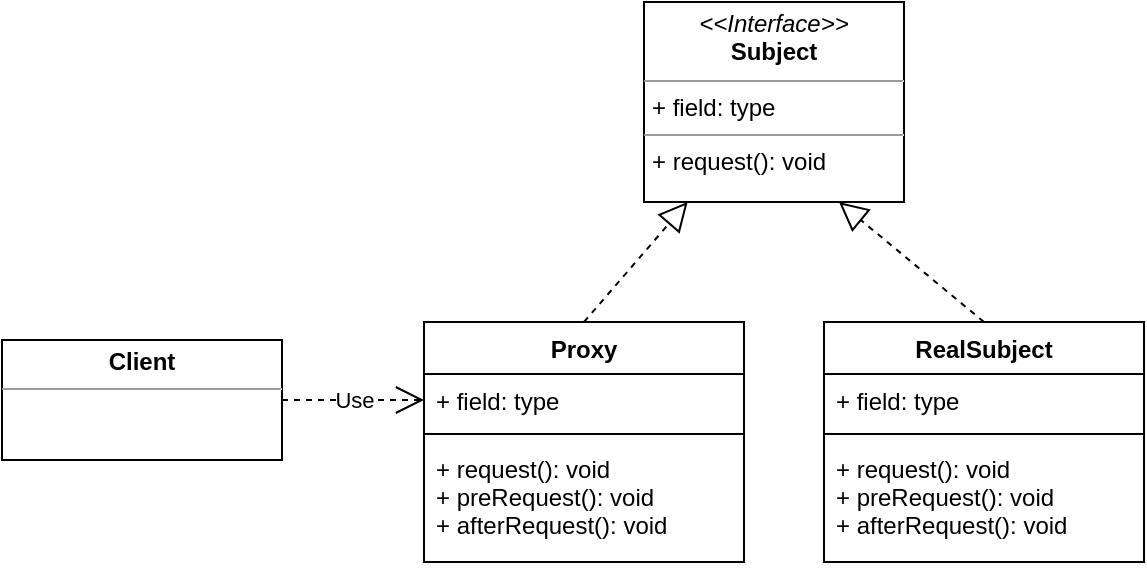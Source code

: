 <mxfile version="10.7.5" type="device"><diagram id="JMPHkdEG2lqrbP--0sPg" name="Page-1"><mxGraphModel dx="1714" dy="582" grid="1" gridSize="10" guides="1" tooltips="1" connect="1" arrows="1" fold="1" page="1" pageScale="1" pageWidth="827" pageHeight="1169" math="0" shadow="0"><root><mxCell id="0"/><mxCell id="1" parent="0"/><mxCell id="iJ8q2PZ2bNEQda7kwXii-2" value="&lt;p style=&quot;margin: 0px ; margin-top: 4px ; text-align: center&quot;&gt;&lt;i&gt;&amp;lt;&amp;lt;Interface&amp;gt;&amp;gt;&lt;/i&gt;&lt;br&gt;&lt;b&gt;Subject&lt;/b&gt;&lt;/p&gt;&lt;hr size=&quot;1&quot;&gt;&lt;p style=&quot;margin: 0px ; margin-left: 4px&quot;&gt;+ field: type&lt;/p&gt;&lt;hr size=&quot;1&quot;&gt;&lt;p style=&quot;margin: 0px ; margin-left: 4px&quot;&gt;+ request(): void&lt;br&gt;&lt;/p&gt;" style="verticalAlign=top;align=left;overflow=fill;fontSize=12;fontFamily=Helvetica;html=1;" vertex="1" parent="1"><mxGeometry x="320" y="30" width="130" height="100" as="geometry"/></mxCell><mxCell id="iJ8q2PZ2bNEQda7kwXii-11" value="" style="endArrow=block;dashed=1;endFill=0;endSize=12;html=1;exitX=0.5;exitY=0;exitDx=0;exitDy=0;entryX=0.75;entryY=1;entryDx=0;entryDy=0;" edge="1" parent="1" source="iJ8q2PZ2bNEQda7kwXii-27" target="iJ8q2PZ2bNEQda7kwXii-2"><mxGeometry width="160" relative="1" as="geometry"><mxPoint x="440" y="210" as="sourcePoint"/><mxPoint x="370" y="180" as="targetPoint"/></mxGeometry></mxCell><mxCell id="iJ8q2PZ2bNEQda7kwXii-12" value="" style="endArrow=block;dashed=1;endFill=0;endSize=12;html=1;exitX=0.5;exitY=0;exitDx=0;exitDy=0;" edge="1" parent="1" source="iJ8q2PZ2bNEQda7kwXii-23" target="iJ8q2PZ2bNEQda7kwXii-2"><mxGeometry width="160" relative="1" as="geometry"><mxPoint x="280" y="210" as="sourcePoint"/><mxPoint x="250" y="150" as="targetPoint"/></mxGeometry></mxCell><mxCell id="iJ8q2PZ2bNEQda7kwXii-21" value="&lt;p style=&quot;margin: 0px ; margin-top: 4px ; text-align: center&quot;&gt;&lt;b&gt;Client&lt;/b&gt;&lt;/p&gt;&lt;hr size=&quot;1&quot;&gt;&lt;div style=&quot;height: 2px&quot;&gt;&amp;nbsp;&lt;/div&gt;" style="verticalAlign=top;align=left;overflow=fill;fontSize=12;fontFamily=Helvetica;html=1;" vertex="1" parent="1"><mxGeometry x="-1" y="199" width="140" height="60" as="geometry"/></mxCell><mxCell id="iJ8q2PZ2bNEQda7kwXii-22" value="Use" style="endArrow=open;endSize=12;dashed=1;html=1;exitX=1;exitY=0.5;exitDx=0;exitDy=0;" edge="1" parent="1" source="iJ8q2PZ2bNEQda7kwXii-21" target="iJ8q2PZ2bNEQda7kwXii-24"><mxGeometry width="160" relative="1" as="geometry"><mxPoint x="70" y="160" as="sourcePoint"/><mxPoint x="170" y="310" as="targetPoint"/></mxGeometry></mxCell><mxCell id="iJ8q2PZ2bNEQda7kwXii-23" value="Proxy" style="swimlane;fontStyle=1;align=center;verticalAlign=top;childLayout=stackLayout;horizontal=1;startSize=26;horizontalStack=0;resizeParent=1;resizeParentMax=0;resizeLast=0;collapsible=1;marginBottom=0;" vertex="1" parent="1"><mxGeometry x="210" y="190" width="160" height="120" as="geometry"/></mxCell><mxCell id="iJ8q2PZ2bNEQda7kwXii-24" value="+ field: type" style="text;strokeColor=none;fillColor=none;align=left;verticalAlign=top;spacingLeft=4;spacingRight=4;overflow=hidden;rotatable=0;points=[[0,0.5],[1,0.5]];portConstraint=eastwest;" vertex="1" parent="iJ8q2PZ2bNEQda7kwXii-23"><mxGeometry y="26" width="160" height="26" as="geometry"/></mxCell><mxCell id="iJ8q2PZ2bNEQda7kwXii-25" value="" style="line;strokeWidth=1;fillColor=none;align=left;verticalAlign=middle;spacingTop=-1;spacingLeft=3;spacingRight=3;rotatable=0;labelPosition=right;points=[];portConstraint=eastwest;" vertex="1" parent="iJ8q2PZ2bNEQda7kwXii-23"><mxGeometry y="52" width="160" height="8" as="geometry"/></mxCell><mxCell id="iJ8q2PZ2bNEQda7kwXii-26" value="+ request(): void&#10;+ preRequest(): void&#10;+ afterRequest(): void&#10;&#10;&#10;&#10;" style="text;strokeColor=none;fillColor=none;align=left;verticalAlign=top;spacingLeft=4;spacingRight=4;overflow=hidden;rotatable=0;points=[[0,0.5],[1,0.5]];portConstraint=eastwest;" vertex="1" parent="iJ8q2PZ2bNEQda7kwXii-23"><mxGeometry y="60" width="160" height="60" as="geometry"/></mxCell><mxCell id="iJ8q2PZ2bNEQda7kwXii-27" value="RealSubject" style="swimlane;fontStyle=1;align=center;verticalAlign=top;childLayout=stackLayout;horizontal=1;startSize=26;horizontalStack=0;resizeParent=1;resizeParentMax=0;resizeLast=0;collapsible=1;marginBottom=0;" vertex="1" parent="1"><mxGeometry x="410" y="190" width="160" height="120" as="geometry"/></mxCell><mxCell id="iJ8q2PZ2bNEQda7kwXii-28" value="+ field: type" style="text;strokeColor=none;fillColor=none;align=left;verticalAlign=top;spacingLeft=4;spacingRight=4;overflow=hidden;rotatable=0;points=[[0,0.5],[1,0.5]];portConstraint=eastwest;" vertex="1" parent="iJ8q2PZ2bNEQda7kwXii-27"><mxGeometry y="26" width="160" height="26" as="geometry"/></mxCell><mxCell id="iJ8q2PZ2bNEQda7kwXii-29" value="" style="line;strokeWidth=1;fillColor=none;align=left;verticalAlign=middle;spacingTop=-1;spacingLeft=3;spacingRight=3;rotatable=0;labelPosition=right;points=[];portConstraint=eastwest;" vertex="1" parent="iJ8q2PZ2bNEQda7kwXii-27"><mxGeometry y="52" width="160" height="8" as="geometry"/></mxCell><mxCell id="iJ8q2PZ2bNEQda7kwXii-30" value="+ request(): void&#10;+ preRequest(): void&#10;+ afterRequest(): void&#10;&#10;&#10;&#10;" style="text;strokeColor=none;fillColor=none;align=left;verticalAlign=top;spacingLeft=4;spacingRight=4;overflow=hidden;rotatable=0;points=[[0,0.5],[1,0.5]];portConstraint=eastwest;" vertex="1" parent="iJ8q2PZ2bNEQda7kwXii-27"><mxGeometry y="60" width="160" height="60" as="geometry"/></mxCell></root></mxGraphModel></diagram></mxfile>
